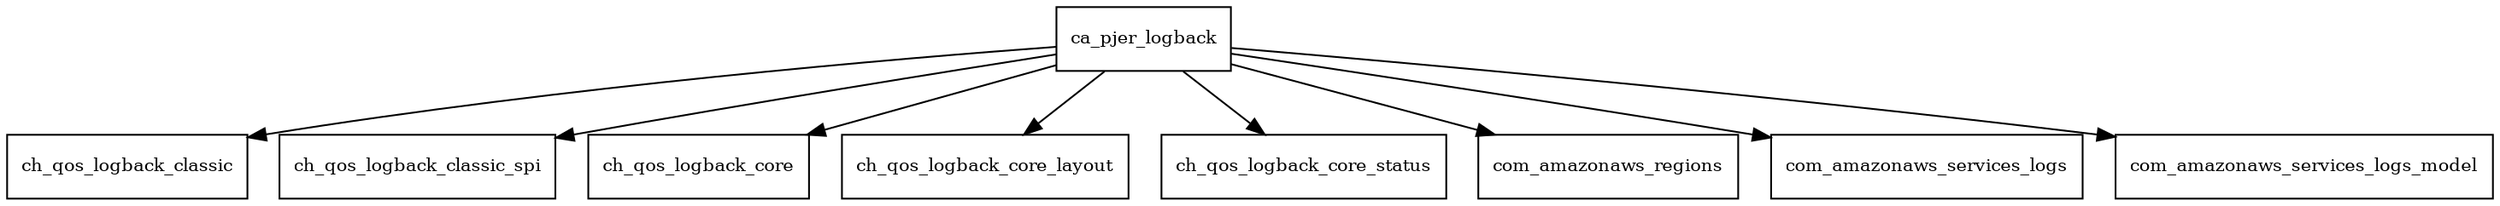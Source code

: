 digraph logback_awslogs_appender_1_0_0_package_dependencies {
  node [shape = box, fontsize=10.0];
  ca_pjer_logback -> ch_qos_logback_classic;
  ca_pjer_logback -> ch_qos_logback_classic_spi;
  ca_pjer_logback -> ch_qos_logback_core;
  ca_pjer_logback -> ch_qos_logback_core_layout;
  ca_pjer_logback -> ch_qos_logback_core_status;
  ca_pjer_logback -> com_amazonaws_regions;
  ca_pjer_logback -> com_amazonaws_services_logs;
  ca_pjer_logback -> com_amazonaws_services_logs_model;
}
